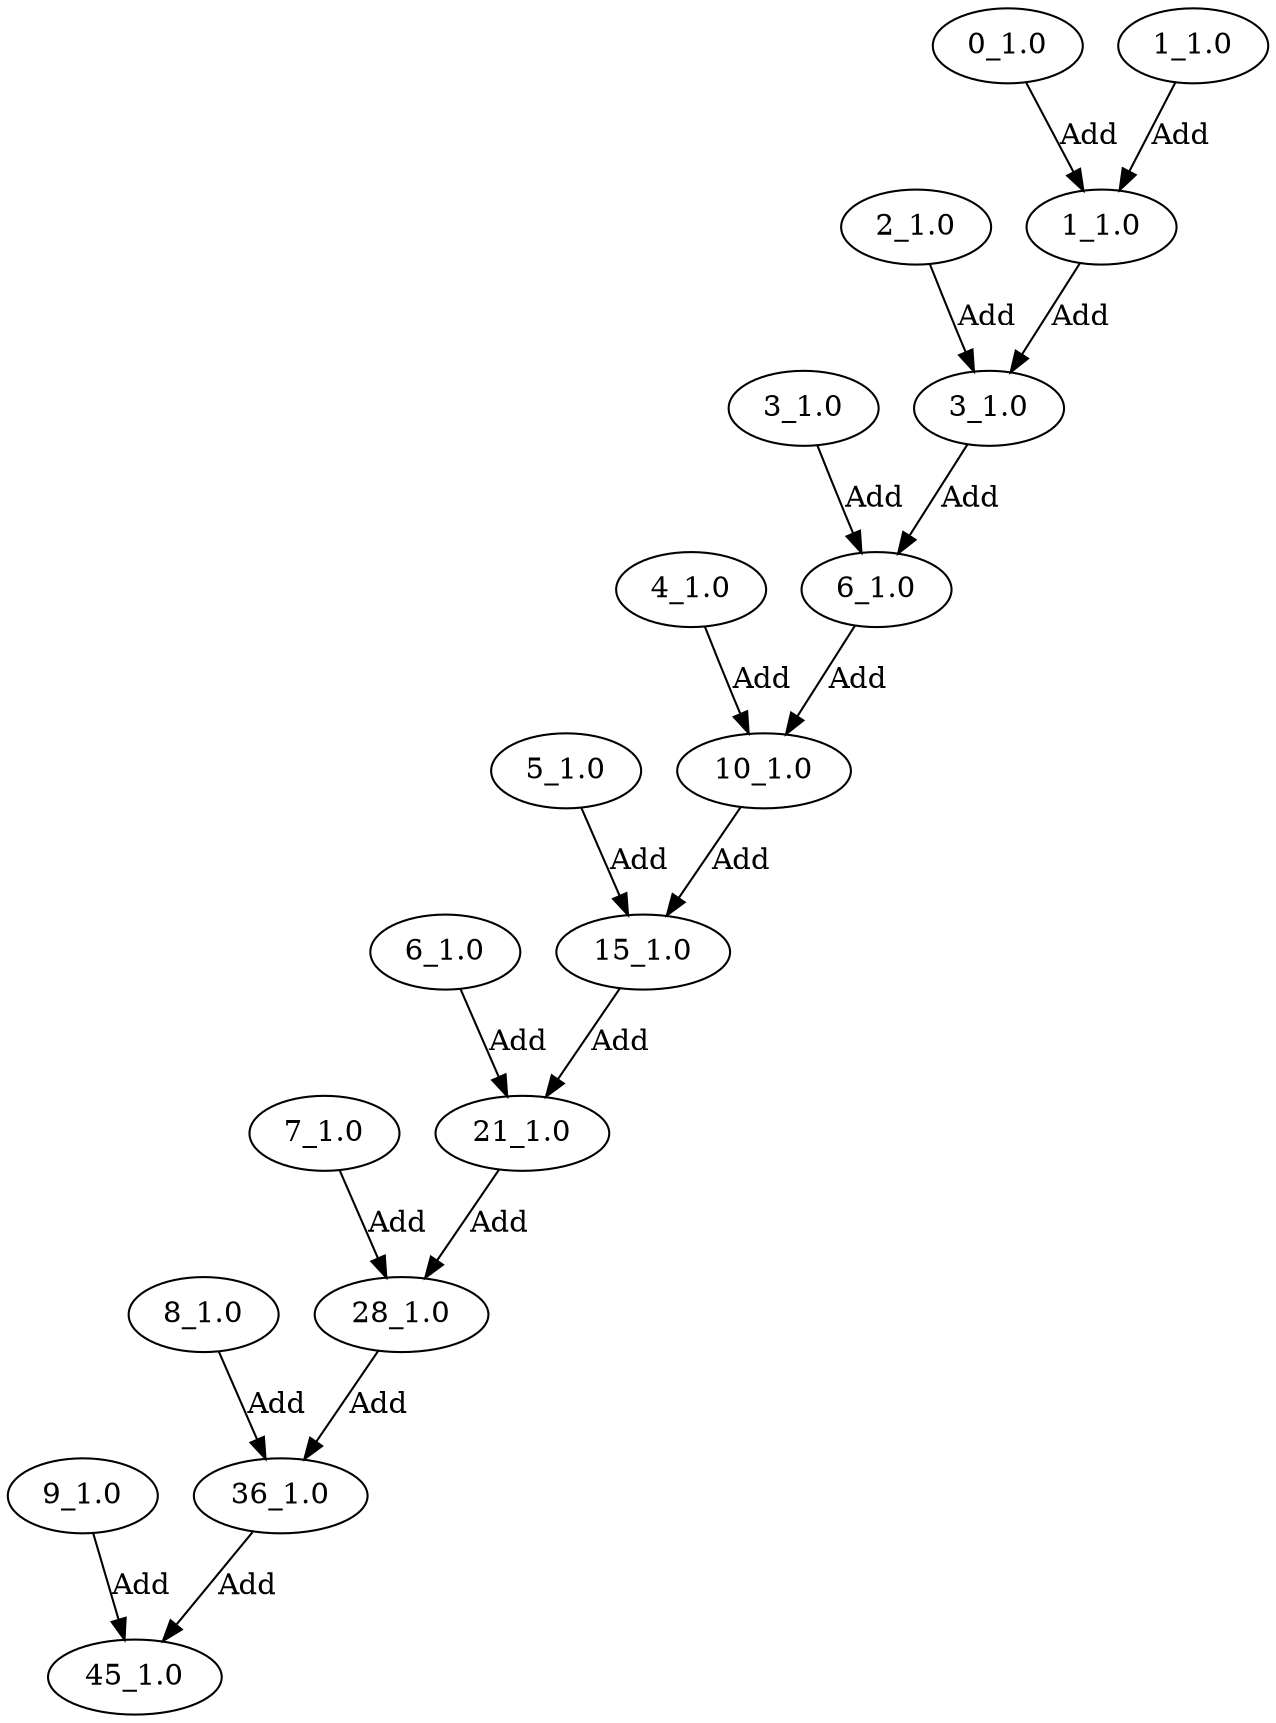 digraph{
N0[label="1_1.0"]
N1[label="3_1.0"]
N2[label="6_1.0"]
N3[label="10_1.0"]
N4[label="15_1.0"]
N5[label="21_1.0"]
N6[label="28_1.0"]
N7[label="36_1.0"]
N8[label="45_1.0"]
N9[label="0_1.0"]
N10[label="1_1.0"]
N11[label="2_1.0"]
N12[label="3_1.0"]
N13[label="4_1.0"]
N14[label="5_1.0"]
N15[label="6_1.0"]
N16[label="7_1.0"]
N17[label="8_1.0"]
N18[label="9_1.0"]
N10->N0[label="Add"]
N9->N0[label="Add"]
N11->N1[label="Add"]
N0->N1[label="Add"]
N12->N2[label="Add"]
N1->N2[label="Add"]
N13->N3[label="Add"]
N2->N3[label="Add"]
N14->N4[label="Add"]
N3->N4[label="Add"]
N15->N5[label="Add"]
N4->N5[label="Add"]
N16->N6[label="Add"]
N5->N6[label="Add"]
N17->N7[label="Add"]
N6->N7[label="Add"]
N18->N8[label="Add"]
N7->N8[label="Add"]
}
